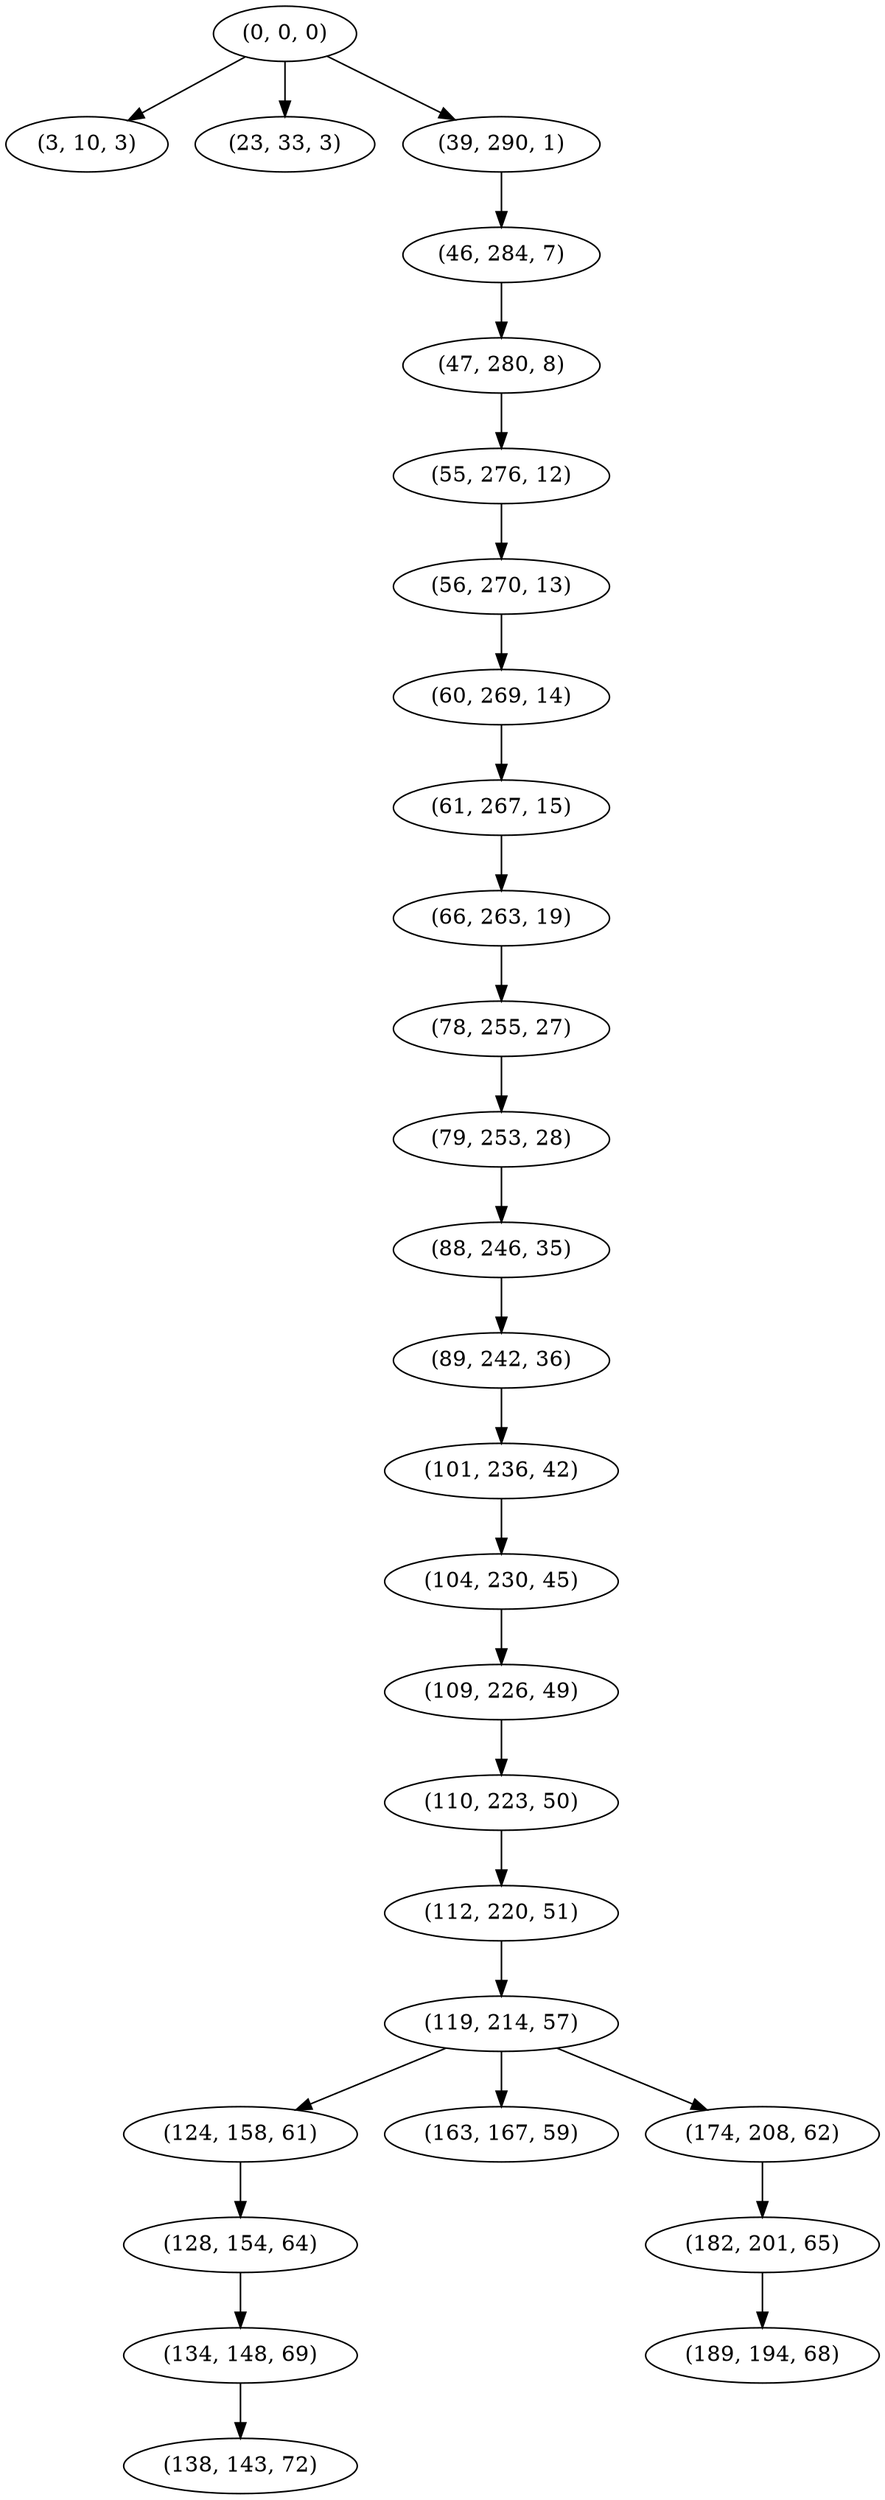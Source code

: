 digraph tree {
    "(0, 0, 0)";
    "(3, 10, 3)";
    "(23, 33, 3)";
    "(39, 290, 1)";
    "(46, 284, 7)";
    "(47, 280, 8)";
    "(55, 276, 12)";
    "(56, 270, 13)";
    "(60, 269, 14)";
    "(61, 267, 15)";
    "(66, 263, 19)";
    "(78, 255, 27)";
    "(79, 253, 28)";
    "(88, 246, 35)";
    "(89, 242, 36)";
    "(101, 236, 42)";
    "(104, 230, 45)";
    "(109, 226, 49)";
    "(110, 223, 50)";
    "(112, 220, 51)";
    "(119, 214, 57)";
    "(124, 158, 61)";
    "(128, 154, 64)";
    "(134, 148, 69)";
    "(138, 143, 72)";
    "(163, 167, 59)";
    "(174, 208, 62)";
    "(182, 201, 65)";
    "(189, 194, 68)";
    "(0, 0, 0)" -> "(3, 10, 3)";
    "(0, 0, 0)" -> "(23, 33, 3)";
    "(0, 0, 0)" -> "(39, 290, 1)";
    "(39, 290, 1)" -> "(46, 284, 7)";
    "(46, 284, 7)" -> "(47, 280, 8)";
    "(47, 280, 8)" -> "(55, 276, 12)";
    "(55, 276, 12)" -> "(56, 270, 13)";
    "(56, 270, 13)" -> "(60, 269, 14)";
    "(60, 269, 14)" -> "(61, 267, 15)";
    "(61, 267, 15)" -> "(66, 263, 19)";
    "(66, 263, 19)" -> "(78, 255, 27)";
    "(78, 255, 27)" -> "(79, 253, 28)";
    "(79, 253, 28)" -> "(88, 246, 35)";
    "(88, 246, 35)" -> "(89, 242, 36)";
    "(89, 242, 36)" -> "(101, 236, 42)";
    "(101, 236, 42)" -> "(104, 230, 45)";
    "(104, 230, 45)" -> "(109, 226, 49)";
    "(109, 226, 49)" -> "(110, 223, 50)";
    "(110, 223, 50)" -> "(112, 220, 51)";
    "(112, 220, 51)" -> "(119, 214, 57)";
    "(119, 214, 57)" -> "(124, 158, 61)";
    "(119, 214, 57)" -> "(163, 167, 59)";
    "(119, 214, 57)" -> "(174, 208, 62)";
    "(124, 158, 61)" -> "(128, 154, 64)";
    "(128, 154, 64)" -> "(134, 148, 69)";
    "(134, 148, 69)" -> "(138, 143, 72)";
    "(174, 208, 62)" -> "(182, 201, 65)";
    "(182, 201, 65)" -> "(189, 194, 68)";
}
